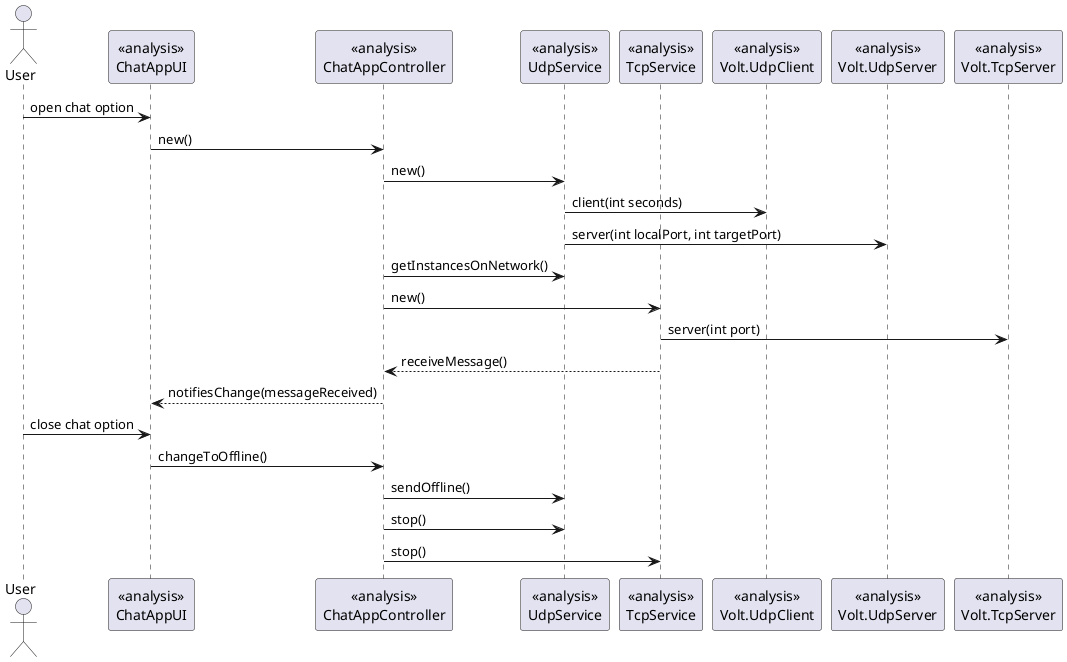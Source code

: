 @startuml doc-files/chat_app_analysis_receive.png

actor User
participant "<<analysis>>\nChatAppUI" as ChatAppUI
participant "<<analysis>>\nChatAppController" as ChatAppController
participant "<<analysis>>\nUdpService" as UdpService
participant "<<analysis>>\nTcpService" as TcpService
participant "<<analysis>>\nVolt.UdpClient" as UdpClient
participant "<<analysis>>\nVolt.UdpServer" as UdpServer
participant "<<analysis>>\nVolt.TcpServer" as TcpServer

User->ChatAppUI: open chat option
ChatAppUI->ChatAppController: new()

ChatAppController->UdpService: new()
UdpService->UdpClient:client(int seconds)
UdpService->UdpServer:server(int localPort, int targetPort)
ChatAppController->UdpService: getInstancesOnNetwork()
ChatAppController->TcpService: new()
TcpService->TcpServer:server(int port)


TcpService-->ChatAppController: receiveMessage()
ChatAppController-->ChatAppUI: notifiesChange(messageReceived)
User->ChatAppUI: close chat option
ChatAppUI->ChatAppController: changeToOffline()
ChatAppController->UdpService: sendOffline()
ChatAppController->UdpService: stop()
ChatAppController->TcpService: stop()
@enduml